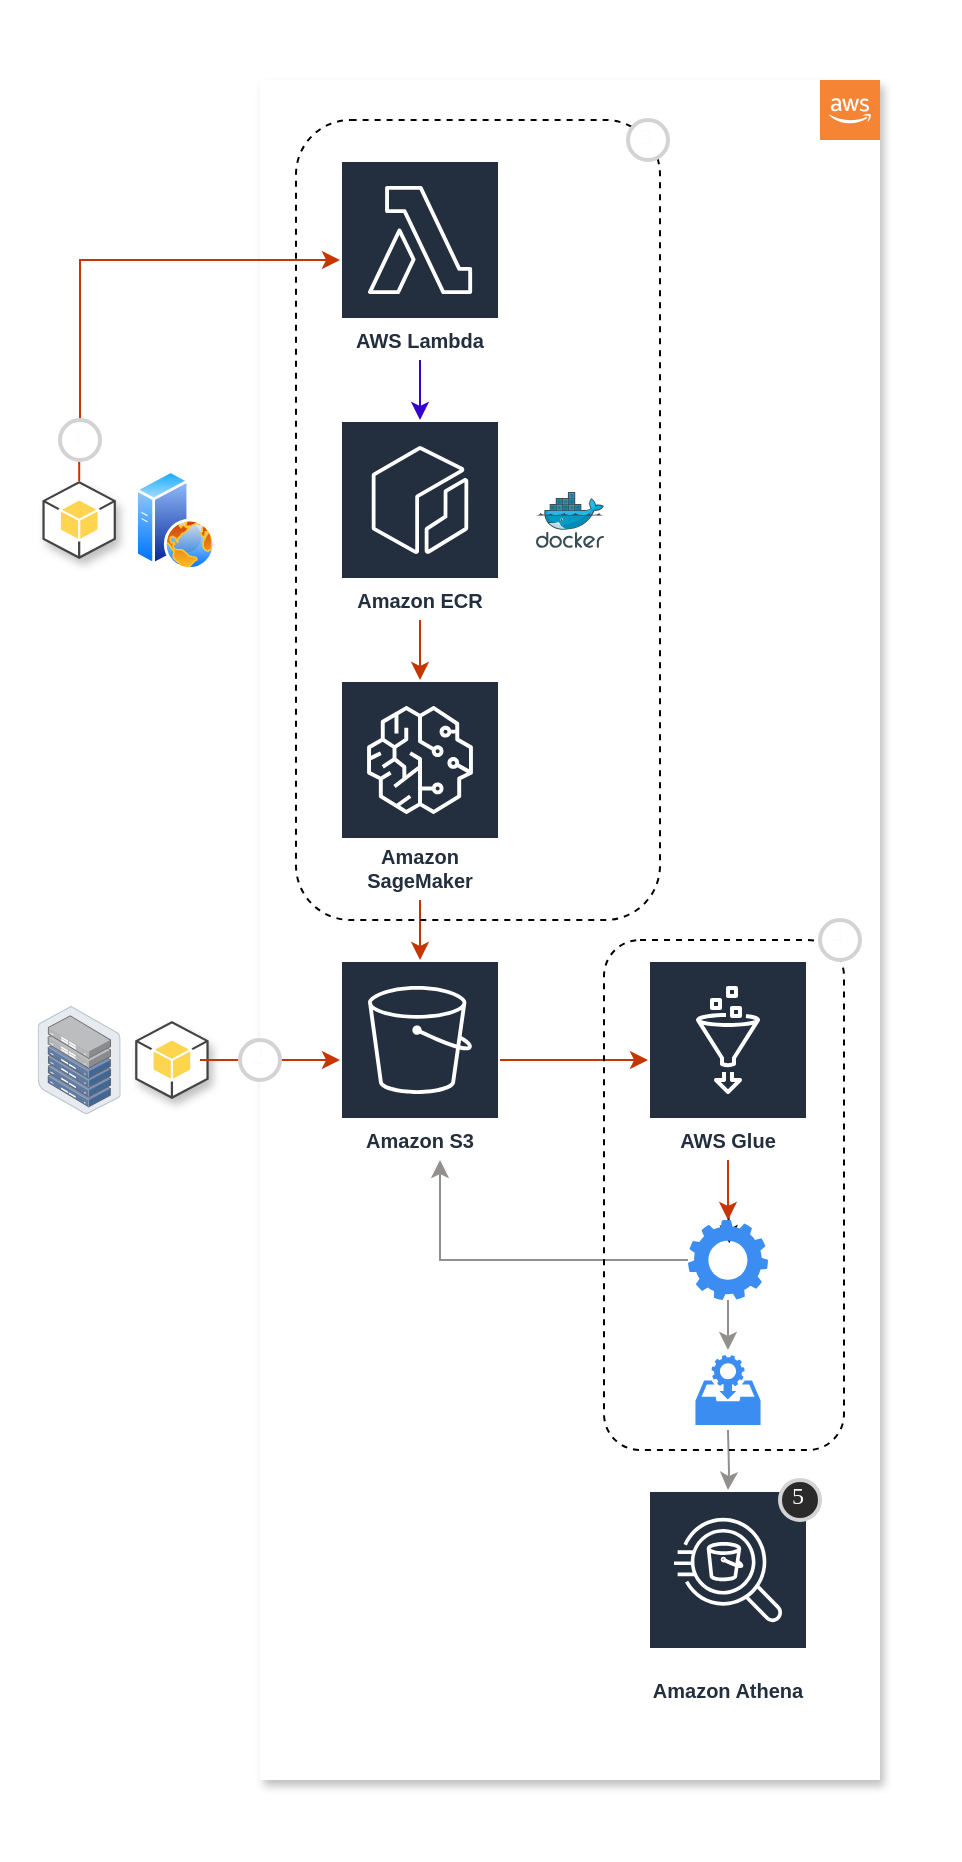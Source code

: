 <mxfile>
    <diagram id="efU3Od57x1S5jcg2LvYc" name="Page-1">
        <mxGraphModel dx="642" dy="1787" grid="1" gridSize="10" guides="1" tooltips="1" connect="1" arrows="1" fold="1" page="1" pageScale="1" pageWidth="827" pageHeight="1169" math="0" shadow="0">
            <root>
                <mxCell id="0"/>
                <mxCell id="1" parent="0"/>
                <mxCell id="17" value="" style="rounded=0;whiteSpace=wrap;html=1;fillColor=#FFFFFF;strokeColor=none;" parent="1" vertex="1">
                    <mxGeometry x="80" y="-140" width="480" height="930" as="geometry"/>
                </mxCell>
                <mxCell id="fjMfWLwFmTZbs2qAcrp_-68" value="" style="rounded=0;whiteSpace=wrap;html=1;dashed=1;strokeColor=none;glass=0;shadow=1;" parent="1" vertex="1">
                    <mxGeometry x="210" y="-100" width="310" height="850" as="geometry"/>
                </mxCell>
                <mxCell id="fjMfWLwFmTZbs2qAcrp_-62" style="edgeStyle=orthogonalEdgeStyle;rounded=0;orthogonalLoop=1;jettySize=auto;html=1;fillColor=#fa6800;strokeColor=#C73500;" parent="1" source="4" target="5" edge="1">
                    <mxGeometry relative="1" as="geometry">
                        <Array as="points">
                            <mxPoint x="370" y="390"/>
                            <mxPoint x="370" y="390"/>
                        </Array>
                    </mxGeometry>
                </mxCell>
                <mxCell id="4" value="Amazon S3" style="outlineConnect=0;fontColor=#232F3E;gradientColor=none;strokeColor=#ffffff;fillColor=#232F3E;dashed=0;verticalLabelPosition=middle;verticalAlign=bottom;align=center;html=1;whiteSpace=wrap;fontSize=10;fontStyle=1;spacing=3;shape=mxgraph.aws4.productIcon;prIcon=mxgraph.aws4.s3;" parent="1" vertex="1">
                    <mxGeometry x="250" y="340" width="80" height="100" as="geometry"/>
                </mxCell>
                <mxCell id="fjMfWLwFmTZbs2qAcrp_-56" style="edgeStyle=orthogonalEdgeStyle;rounded=0;orthogonalLoop=1;jettySize=auto;html=1;entryX=0.517;entryY=0.292;entryDx=0;entryDy=0;entryPerimeter=0;" parent="1" source="5" target="47" edge="1">
                    <mxGeometry relative="1" as="geometry"/>
                </mxCell>
                <mxCell id="fjMfWLwFmTZbs2qAcrp_-57" style="edgeStyle=orthogonalEdgeStyle;rounded=0;orthogonalLoop=1;jettySize=auto;html=1;fillColor=#fa6800;strokeColor=#C73500;" parent="1" source="5" target="47" edge="1">
                    <mxGeometry relative="1" as="geometry"/>
                </mxCell>
                <mxCell id="5" value="AWS Glue" style="outlineConnect=0;fontColor=#232F3E;gradientColor=none;strokeColor=#ffffff;fillColor=#232F3E;dashed=0;verticalLabelPosition=middle;verticalAlign=bottom;align=center;html=1;whiteSpace=wrap;fontSize=10;fontStyle=1;spacing=3;shape=mxgraph.aws4.productIcon;prIcon=mxgraph.aws4.glue;" parent="1" vertex="1">
                    <mxGeometry x="404" y="340" width="80" height="100" as="geometry"/>
                </mxCell>
                <mxCell id="9" value="Amazon Athena" style="outlineConnect=0;fontColor=#232F3E;gradientColor=none;strokeColor=#ffffff;fillColor=#232F3E;dashed=0;verticalLabelPosition=middle;verticalAlign=bottom;align=center;html=1;whiteSpace=wrap;fontSize=10;fontStyle=1;spacing=3;shape=mxgraph.aws4.productIcon;prIcon=mxgraph.aws4.athena;" parent="1" vertex="1">
                    <mxGeometry x="404" y="605" width="80" height="110" as="geometry"/>
                </mxCell>
                <mxCell id="fjMfWLwFmTZbs2qAcrp_-72" style="edgeStyle=orthogonalEdgeStyle;rounded=0;orthogonalLoop=1;jettySize=auto;html=1;fillColor=#fa6800;strokeColor=#C73500;" parent="1" source="15" target="4" edge="1">
                    <mxGeometry relative="1" as="geometry"/>
                </mxCell>
                <mxCell id="15" value="Amazon SageMaker" style="outlineConnect=0;fontColor=#232F3E;gradientColor=none;strokeColor=#ffffff;fillColor=#232F3E;dashed=0;verticalLabelPosition=middle;verticalAlign=bottom;align=center;html=1;whiteSpace=wrap;fontSize=10;fontStyle=1;spacing=3;shape=mxgraph.aws4.productIcon;prIcon=mxgraph.aws4.sagemaker;" parent="1" vertex="1">
                    <mxGeometry x="250" y="200" width="80" height="110" as="geometry"/>
                </mxCell>
                <mxCell id="18" value="" style="outlineConnect=0;dashed=0;verticalLabelPosition=bottom;verticalAlign=top;align=center;html=1;shape=mxgraph.aws3.cloud_2;fillColor=#F58534;gradientColor=none;" parent="1" vertex="1">
                    <mxGeometry x="490" y="-100" width="30" height="30" as="geometry"/>
                </mxCell>
                <mxCell id="22" value="" style="shape=image;verticalLabelPosition=bottom;labelBackgroundColor=#ffffff;verticalAlign=top;aspect=fixed;imageAspect=0;image=https://external-content.duckduckgo.com/iu/?u=https%3A%2F%2Ftse2.mm.bing.net%2Fth%3Fid%3DOIP.txwKGJOoQ2W0ka_9htbu0QAAAA%26pid%3DApi&amp;f=1;" parent="1" vertex="1">
                    <mxGeometry x="80" y="-140" width="30" height="30" as="geometry"/>
                </mxCell>
                <mxCell id="25" value="" style="shape=image;verticalLabelPosition=bottom;labelBackgroundColor=#ffffff;verticalAlign=top;aspect=fixed;imageAspect=0;image=https://external-content.duckduckgo.com/iu/?u=https%3A%2F%2Ftse4.mm.bing.net%2Fth%3Fid%3DOIP.unmMJglfdvXIVN6lkWMGUwHaHa%26pid%3DApi&amp;f=1;" parent="1" vertex="1">
                    <mxGeometry x="111.56" y="-140" width="30" height="30" as="geometry"/>
                </mxCell>
                <mxCell id="31" value="" style="points=[];aspect=fixed;html=1;align=center;shadow=0;dashed=0;image;image=img/lib/allied_telesis/storage/Datacenter_Server_Half_Rack_ToR.svg;rounded=0;strokeColor=#030303;fillColor=#E8E8E8;" parent="1" vertex="1">
                    <mxGeometry x="98.8" y="363" width="41.56" height="54" as="geometry"/>
                </mxCell>
                <mxCell id="33" value="" style="aspect=fixed;perimeter=ellipsePerimeter;html=1;align=center;shadow=0;dashed=0;spacingTop=3;image;image=img/lib/active_directory/web_server.svg;rounded=0;strokeColor=#030303;fillColor=#E8E8E8;" parent="1" vertex="1">
                    <mxGeometry x="147.58" y="95" width="40" height="50" as="geometry"/>
                </mxCell>
                <mxCell id="49" style="edgeStyle=orthogonalEdgeStyle;rounded=0;orthogonalLoop=1;jettySize=auto;html=1;strokeColor=#C73500;fillColor=#fa6800;startArrow=none;" parent="1" source="64" target="4" edge="1">
                    <mxGeometry relative="1" as="geometry"/>
                </mxCell>
                <mxCell id="35" value="" style="outlineConnect=0;dashed=0;verticalLabelPosition=bottom;verticalAlign=top;align=center;html=1;shape=mxgraph.aws3.android;fillColor=#FFD44F;gradientColor=none;rounded=0;shadow=1;strokeColor=#030303;" parent="1" vertex="1">
                    <mxGeometry x="147.58" y="370.5" width="36.75" height="39" as="geometry"/>
                </mxCell>
                <mxCell id="51" style="edgeStyle=orthogonalEdgeStyle;rounded=0;orthogonalLoop=1;jettySize=auto;html=1;fillColor=#6a00ff;strokeColor=#3700CC;" parent="1" source="37" target="50" edge="1">
                    <mxGeometry relative="1" as="geometry"/>
                </mxCell>
                <mxCell id="37" value="AWS Lambda" style="outlineConnect=0;fontColor=#232F3E;gradientColor=none;strokeColor=#ffffff;fillColor=#232F3E;dashed=0;verticalLabelPosition=middle;verticalAlign=bottom;align=center;html=1;whiteSpace=wrap;fontSize=10;fontStyle=1;spacing=3;shape=mxgraph.aws4.productIcon;prIcon=mxgraph.aws4.lambda;rounded=0;shadow=0;" parent="1" vertex="1">
                    <mxGeometry x="250" y="-60" width="80" height="100" as="geometry"/>
                </mxCell>
                <mxCell id="fjMfWLwFmTZbs2qAcrp_-63" style="edgeStyle=orthogonalEdgeStyle;rounded=0;orthogonalLoop=1;jettySize=auto;html=1;fillColor=#fa6800;strokeColor=#948F8F;" parent="1" source="47" target="4" edge="1">
                    <mxGeometry relative="1" as="geometry">
                        <Array as="points">
                            <mxPoint x="300" y="490"/>
                        </Array>
                    </mxGeometry>
                </mxCell>
                <mxCell id="fjMfWLwFmTZbs2qAcrp_-65" style="edgeStyle=orthogonalEdgeStyle;rounded=0;orthogonalLoop=1;jettySize=auto;html=1;fillColor=#fa6800;strokeColor=#948F8F;" parent="1" source="47" edge="1">
                    <mxGeometry relative="1" as="geometry">
                        <mxPoint x="444" y="535" as="targetPoint"/>
                    </mxGeometry>
                </mxCell>
                <mxCell id="47" value="" style="html=1;aspect=fixed;strokeColor=none;shadow=0;align=center;verticalAlign=top;fillColor=#3B8DF1;shape=mxgraph.gcp2.gear" parent="1" vertex="1">
                    <mxGeometry x="424" y="470" width="40" height="40" as="geometry"/>
                </mxCell>
                <mxCell id="fjMfWLwFmTZbs2qAcrp_-60" style="edgeStyle=orthogonalEdgeStyle;rounded=0;orthogonalLoop=1;jettySize=auto;html=1;fillColor=#fa6800;strokeColor=#948F8F;" parent="1" target="9" edge="1">
                    <mxGeometry relative="1" as="geometry">
                        <mxPoint x="444" y="575" as="sourcePoint"/>
                    </mxGeometry>
                </mxCell>
                <mxCell id="53" style="edgeStyle=orthogonalEdgeStyle;rounded=0;orthogonalLoop=1;jettySize=auto;html=1;fillColor=#fa6800;strokeColor=#C73500;" parent="1" source="50" target="15" edge="1">
                    <mxGeometry relative="1" as="geometry"/>
                </mxCell>
                <mxCell id="50" value="Amazon ECR" style="outlineConnect=0;fontColor=#232F3E;gradientColor=none;strokeColor=#ffffff;fillColor=#232F3E;dashed=0;verticalLabelPosition=middle;verticalAlign=bottom;align=center;html=1;whiteSpace=wrap;fontSize=10;fontStyle=1;spacing=3;shape=mxgraph.aws4.productIcon;prIcon=mxgraph.aws4.ecr;" parent="1" vertex="1">
                    <mxGeometry x="250" y="70" width="80" height="100" as="geometry"/>
                </mxCell>
                <mxCell id="55" value="" style="aspect=fixed;html=1;points=[];align=center;image;fontSize=12;image=img/lib/mscae/Docker.svg;" parent="1" vertex="1">
                    <mxGeometry x="348" y="106.06" width="34" height="27.88" as="geometry"/>
                </mxCell>
                <mxCell id="56" value="" style="html=1;aspect=fixed;strokeColor=none;shadow=0;align=center;verticalAlign=top;fillColor=#3B8DF1;shape=mxgraph.gcp2.data_access" parent="1" vertex="1">
                    <mxGeometry x="427.72" y="537.5" width="32.55" height="35" as="geometry"/>
                </mxCell>
                <mxCell id="58" style="edgeStyle=orthogonalEdgeStyle;rounded=0;orthogonalLoop=1;jettySize=auto;html=1;fillColor=#fa6800;strokeColor=#C73500;startArrow=none;" parent="1" source="61" target="37" edge="1">
                    <mxGeometry relative="1" as="geometry">
                        <Array as="points">
                            <mxPoint x="120" y="-10"/>
                        </Array>
                    </mxGeometry>
                </mxCell>
                <mxCell id="57" value="" style="outlineConnect=0;dashed=0;verticalLabelPosition=bottom;verticalAlign=top;align=center;html=1;shape=mxgraph.aws3.android;fillColor=#FFD44F;gradientColor=none;rounded=0;shadow=1;strokeColor=#030303;" parent="1" vertex="1">
                    <mxGeometry x="101.21" y="100.5" width="36.75" height="39" as="geometry"/>
                </mxCell>
                <mxCell id="63" value="" style="edgeStyle=orthogonalEdgeStyle;rounded=0;orthogonalLoop=1;jettySize=auto;html=1;fillColor=#fa6800;strokeColor=#C73500;endArrow=none;" parent="1" source="57" target="61" edge="1">
                    <mxGeometry relative="1" as="geometry">
                        <mxPoint x="119.6" y="100.5" as="sourcePoint"/>
                        <mxPoint x="250" y="-10" as="targetPoint"/>
                        <Array as="points"/>
                    </mxGeometry>
                </mxCell>
                <mxCell id="61" value="1" style="ellipse;whiteSpace=wrap;html=1;aspect=fixed;strokeWidth=2;fontFamily=Tahoma;spacingBottom=4;spacingRight=2;strokeColor=#d3d3d3;labelBackgroundColor=none;fontColor=#FCFCFC;" parent="1" vertex="1">
                    <mxGeometry x="110" y="70" width="20" height="20" as="geometry"/>
                </mxCell>
                <mxCell id="65" value="" style="edgeStyle=orthogonalEdgeStyle;rounded=0;orthogonalLoop=1;jettySize=auto;html=1;strokeColor=#C73500;fillColor=#fa6800;endArrow=none;" parent="1" source="35" target="64" edge="1">
                    <mxGeometry relative="1" as="geometry">
                        <mxPoint x="184.33" y="390" as="sourcePoint"/>
                        <mxPoint x="250" y="390" as="targetPoint"/>
                    </mxGeometry>
                </mxCell>
                <mxCell id="64" value="2" style="ellipse;whiteSpace=wrap;html=1;aspect=fixed;strokeWidth=2;fontFamily=Tahoma;spacingBottom=4;spacingRight=2;strokeColor=#d3d3d3;labelBackgroundColor=none;fontColor=#FCFCFC;" parent="1" vertex="1">
                    <mxGeometry x="200" y="380" width="20" height="20" as="geometry"/>
                </mxCell>
                <mxCell id="66" value="" style="rounded=1;whiteSpace=wrap;html=1;labelBackgroundColor=none;fontColor=#FCFCFC;fillColor=none;dashed=1;" parent="1" vertex="1">
                    <mxGeometry x="228" y="-80" width="182" height="400" as="geometry"/>
                </mxCell>
                <mxCell id="67" value="3" style="ellipse;whiteSpace=wrap;html=1;aspect=fixed;strokeWidth=2;fontFamily=Tahoma;spacingBottom=4;spacingRight=2;strokeColor=#d3d3d3;labelBackgroundColor=none;fontColor=#FCFCFC;" parent="1" vertex="1">
                    <mxGeometry x="394" y="-80" width="20" height="20" as="geometry"/>
                </mxCell>
                <mxCell id="68" value="" style="rounded=1;whiteSpace=wrap;html=1;labelBackgroundColor=none;fontColor=#FCFCFC;fillColor=none;dashed=1;" parent="1" vertex="1">
                    <mxGeometry x="382" y="330" width="120" height="255" as="geometry"/>
                </mxCell>
                <mxCell id="69" value="4" style="ellipse;whiteSpace=wrap;html=1;aspect=fixed;strokeWidth=2;fontFamily=Tahoma;spacingBottom=4;spacingRight=2;strokeColor=#d3d3d3;labelBackgroundColor=none;fontColor=#FCFCFC;" parent="1" vertex="1">
                    <mxGeometry x="490" y="320" width="20" height="20" as="geometry"/>
                </mxCell>
                <mxCell id="70" value="5" style="ellipse;whiteSpace=wrap;html=1;aspect=fixed;strokeWidth=2;fontFamily=Tahoma;spacingBottom=4;spacingRight=2;strokeColor=#d3d3d3;labelBackgroundColor=none;fontColor=#FCFCFC;fillColor=#2a2a2a;" parent="1" vertex="1">
                    <mxGeometry x="470" y="600" width="20" height="20" as="geometry"/>
                </mxCell>
            </root>
        </mxGraphModel>
    </diagram>
</mxfile>